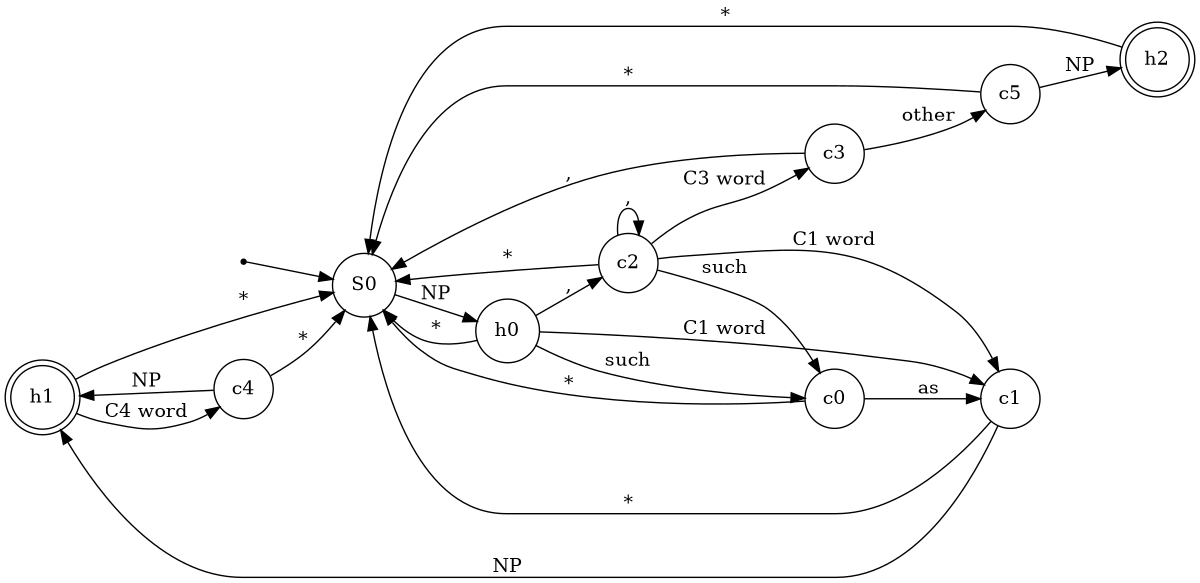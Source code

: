 digraph dfa {
  rankdir = LR;
  size    = "8,8";

  node [shape = doublecircle]; h1;
  node [shape = doublecircle]; h2;
  node [shape = point ]; qi

  node [shape = circle];
  qi -> S0;
  S0 -> h0 [ label = "NP" ];
  h0 -> S0 [ label = "*" ];
  h0 -> c0 [ label = "such" ];
  h0 -> c1 [ label = "C1 word"];
  h0 -> c2 [ label = "," ];
  c0 -> S0 [ label = "*" ];
  c0 -> c1 [ label = "as" ];
  c1 -> S0 [ label = "*" ];
  c1 -> h1 [ label = "NP" ];
  c2 -> S0 [ label = "*" ];
  c2 -> c0 [ label = "such" ];
  c2 -> c1 [ label = "C1 word" ];
  c2 -> c2 [ label = "," ];
  c2 -> c3 [ label = "C3 word" ];
  c3 -> S0 [ label = "," ];
  c3 -> c5 [ label = "other" ];
  c5 -> S0 [ label = "*" ];
  c5 -> h2 [ label = "NP" ];
  h1 -> S0 [ label = "*" ];
  h1 -> c4 [ label = "C4 word" ];
  c4 -> S0 [ label = "*" ];
  c4 -> h1 [ label = "NP" ];
  h2 -> S0 [ label = "*" ];
}